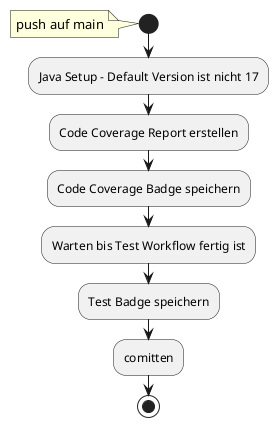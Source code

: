 @startuml badges

start

note
    push auf main
end note

:Java Setup - Default Version ist nicht 17;

:Code Coverage Report erstellen;

:Code Coverage Badge speichern;

:Warten bis Test Workflow fertig ist;

:Test Badge speichern;

:comitten;

stop

@enduml
